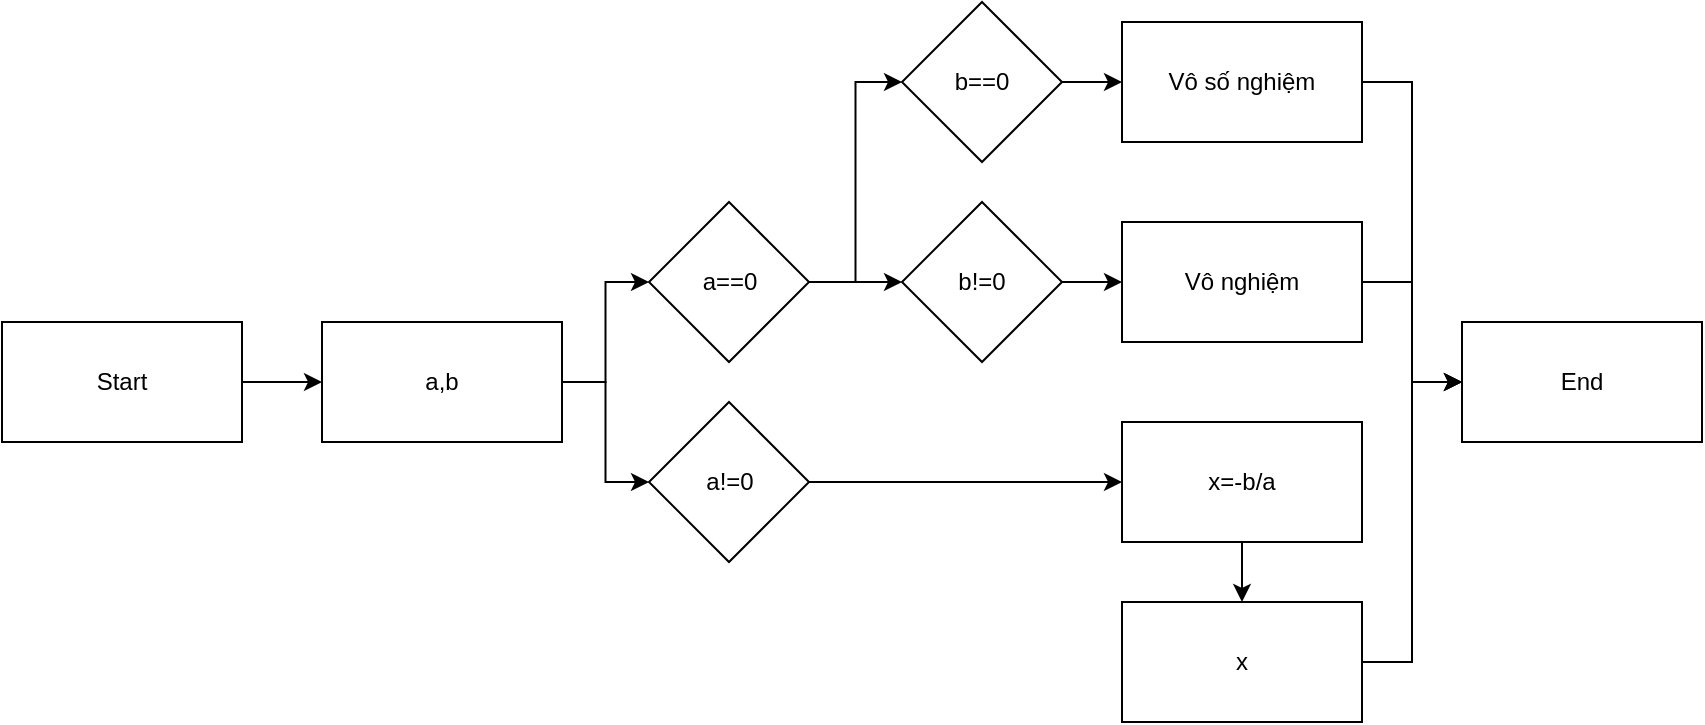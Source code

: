 <mxfile version="25.0.3">
  <diagram name="Trang-1" id="LnVWqfPVO4wN8yDXHh2U">
    <mxGraphModel dx="880" dy="468" grid="1" gridSize="10" guides="1" tooltips="1" connect="1" arrows="1" fold="1" page="1" pageScale="1" pageWidth="827" pageHeight="1169" math="0" shadow="0">
      <root>
        <mxCell id="0" />
        <mxCell id="1" parent="0" />
        <mxCell id="twLZLue-bbyJat7kN_II-11" style="edgeStyle=orthogonalEdgeStyle;rounded=0;orthogonalLoop=1;jettySize=auto;html=1;exitX=1;exitY=0.5;exitDx=0;exitDy=0;entryX=0;entryY=0.5;entryDx=0;entryDy=0;" edge="1" parent="1" source="twLZLue-bbyJat7kN_II-1" target="twLZLue-bbyJat7kN_II-2">
          <mxGeometry relative="1" as="geometry" />
        </mxCell>
        <mxCell id="twLZLue-bbyJat7kN_II-1" value="Start" style="rounded=0;whiteSpace=wrap;html=1;" vertex="1" parent="1">
          <mxGeometry x="10" y="180" width="120" height="60" as="geometry" />
        </mxCell>
        <mxCell id="twLZLue-bbyJat7kN_II-12" style="edgeStyle=orthogonalEdgeStyle;rounded=0;orthogonalLoop=1;jettySize=auto;html=1;exitX=1;exitY=0.5;exitDx=0;exitDy=0;entryX=0;entryY=0.5;entryDx=0;entryDy=0;" edge="1" parent="1" source="twLZLue-bbyJat7kN_II-2" target="twLZLue-bbyJat7kN_II-3">
          <mxGeometry relative="1" as="geometry" />
        </mxCell>
        <mxCell id="twLZLue-bbyJat7kN_II-17" style="edgeStyle=orthogonalEdgeStyle;rounded=0;orthogonalLoop=1;jettySize=auto;html=1;exitX=1;exitY=0.5;exitDx=0;exitDy=0;entryX=0;entryY=0.5;entryDx=0;entryDy=0;" edge="1" parent="1" source="twLZLue-bbyJat7kN_II-2" target="twLZLue-bbyJat7kN_II-4">
          <mxGeometry relative="1" as="geometry" />
        </mxCell>
        <mxCell id="twLZLue-bbyJat7kN_II-2" value="a,b" style="rounded=0;whiteSpace=wrap;html=1;" vertex="1" parent="1">
          <mxGeometry x="170" y="180" width="120" height="60" as="geometry" />
        </mxCell>
        <mxCell id="twLZLue-bbyJat7kN_II-14" style="edgeStyle=orthogonalEdgeStyle;rounded=0;orthogonalLoop=1;jettySize=auto;html=1;exitX=1;exitY=0.5;exitDx=0;exitDy=0;entryX=0;entryY=0.5;entryDx=0;entryDy=0;" edge="1" parent="1" source="twLZLue-bbyJat7kN_II-3" target="twLZLue-bbyJat7kN_II-6">
          <mxGeometry relative="1" as="geometry" />
        </mxCell>
        <mxCell id="twLZLue-bbyJat7kN_II-16" style="edgeStyle=orthogonalEdgeStyle;rounded=0;orthogonalLoop=1;jettySize=auto;html=1;exitX=1;exitY=0.5;exitDx=0;exitDy=0;entryX=0;entryY=0.5;entryDx=0;entryDy=0;" edge="1" parent="1" source="twLZLue-bbyJat7kN_II-3" target="twLZLue-bbyJat7kN_II-5">
          <mxGeometry relative="1" as="geometry" />
        </mxCell>
        <mxCell id="twLZLue-bbyJat7kN_II-3" value="a==0" style="rhombus;whiteSpace=wrap;html=1;" vertex="1" parent="1">
          <mxGeometry x="333.5" y="120" width="80" height="80" as="geometry" />
        </mxCell>
        <mxCell id="twLZLue-bbyJat7kN_II-18" style="edgeStyle=orthogonalEdgeStyle;rounded=0;orthogonalLoop=1;jettySize=auto;html=1;exitX=1;exitY=0.5;exitDx=0;exitDy=0;entryX=0;entryY=0.5;entryDx=0;entryDy=0;" edge="1" parent="1" source="twLZLue-bbyJat7kN_II-4" target="twLZLue-bbyJat7kN_II-9">
          <mxGeometry relative="1" as="geometry" />
        </mxCell>
        <mxCell id="twLZLue-bbyJat7kN_II-4" value="a!=0" style="rhombus;whiteSpace=wrap;html=1;" vertex="1" parent="1">
          <mxGeometry x="333.5" y="220" width="80" height="80" as="geometry" />
        </mxCell>
        <mxCell id="twLZLue-bbyJat7kN_II-20" style="edgeStyle=orthogonalEdgeStyle;rounded=0;orthogonalLoop=1;jettySize=auto;html=1;exitX=1;exitY=0.5;exitDx=0;exitDy=0;entryX=0;entryY=0.5;entryDx=0;entryDy=0;" edge="1" parent="1" source="twLZLue-bbyJat7kN_II-5" target="twLZLue-bbyJat7kN_II-7">
          <mxGeometry relative="1" as="geometry" />
        </mxCell>
        <mxCell id="twLZLue-bbyJat7kN_II-5" value="b==0" style="rhombus;whiteSpace=wrap;html=1;" vertex="1" parent="1">
          <mxGeometry x="460" y="20" width="80" height="80" as="geometry" />
        </mxCell>
        <mxCell id="twLZLue-bbyJat7kN_II-21" style="edgeStyle=orthogonalEdgeStyle;rounded=0;orthogonalLoop=1;jettySize=auto;html=1;exitX=1;exitY=0.5;exitDx=0;exitDy=0;entryX=0;entryY=0.5;entryDx=0;entryDy=0;" edge="1" parent="1" source="twLZLue-bbyJat7kN_II-6" target="twLZLue-bbyJat7kN_II-8">
          <mxGeometry relative="1" as="geometry" />
        </mxCell>
        <mxCell id="twLZLue-bbyJat7kN_II-6" value="b!=0" style="rhombus;whiteSpace=wrap;html=1;" vertex="1" parent="1">
          <mxGeometry x="460" y="120" width="80" height="80" as="geometry" />
        </mxCell>
        <mxCell id="twLZLue-bbyJat7kN_II-22" style="edgeStyle=orthogonalEdgeStyle;rounded=0;orthogonalLoop=1;jettySize=auto;html=1;exitX=1;exitY=0.5;exitDx=0;exitDy=0;entryX=0;entryY=0.5;entryDx=0;entryDy=0;" edge="1" parent="1" source="twLZLue-bbyJat7kN_II-7" target="twLZLue-bbyJat7kN_II-10">
          <mxGeometry relative="1" as="geometry" />
        </mxCell>
        <mxCell id="twLZLue-bbyJat7kN_II-7" value="Vô số nghiệm" style="rounded=0;whiteSpace=wrap;html=1;" vertex="1" parent="1">
          <mxGeometry x="570" y="30" width="120" height="60" as="geometry" />
        </mxCell>
        <mxCell id="twLZLue-bbyJat7kN_II-23" style="edgeStyle=orthogonalEdgeStyle;rounded=0;orthogonalLoop=1;jettySize=auto;html=1;exitX=1;exitY=0.5;exitDx=0;exitDy=0;" edge="1" parent="1" source="twLZLue-bbyJat7kN_II-8" target="twLZLue-bbyJat7kN_II-10">
          <mxGeometry relative="1" as="geometry" />
        </mxCell>
        <mxCell id="twLZLue-bbyJat7kN_II-8" value="Vô nghiệm" style="rounded=0;whiteSpace=wrap;html=1;" vertex="1" parent="1">
          <mxGeometry x="570" y="130" width="120" height="60" as="geometry" />
        </mxCell>
        <mxCell id="twLZLue-bbyJat7kN_II-26" style="edgeStyle=orthogonalEdgeStyle;rounded=0;orthogonalLoop=1;jettySize=auto;html=1;exitX=0.5;exitY=1;exitDx=0;exitDy=0;entryX=0.5;entryY=0;entryDx=0;entryDy=0;" edge="1" parent="1" source="twLZLue-bbyJat7kN_II-9" target="twLZLue-bbyJat7kN_II-25">
          <mxGeometry relative="1" as="geometry" />
        </mxCell>
        <mxCell id="twLZLue-bbyJat7kN_II-9" value="x=-b/a" style="rounded=0;whiteSpace=wrap;html=1;" vertex="1" parent="1">
          <mxGeometry x="570" y="230" width="120" height="60" as="geometry" />
        </mxCell>
        <mxCell id="twLZLue-bbyJat7kN_II-10" value="End" style="rounded=0;whiteSpace=wrap;html=1;" vertex="1" parent="1">
          <mxGeometry x="740" y="180" width="120" height="60" as="geometry" />
        </mxCell>
        <mxCell id="twLZLue-bbyJat7kN_II-29" style="edgeStyle=orthogonalEdgeStyle;rounded=0;orthogonalLoop=1;jettySize=auto;html=1;exitX=1;exitY=0.5;exitDx=0;exitDy=0;entryX=0;entryY=0.5;entryDx=0;entryDy=0;" edge="1" parent="1" source="twLZLue-bbyJat7kN_II-25" target="twLZLue-bbyJat7kN_II-10">
          <mxGeometry relative="1" as="geometry" />
        </mxCell>
        <mxCell id="twLZLue-bbyJat7kN_II-25" value="x" style="rounded=0;whiteSpace=wrap;html=1;" vertex="1" parent="1">
          <mxGeometry x="570" y="320" width="120" height="60" as="geometry" />
        </mxCell>
      </root>
    </mxGraphModel>
  </diagram>
</mxfile>

